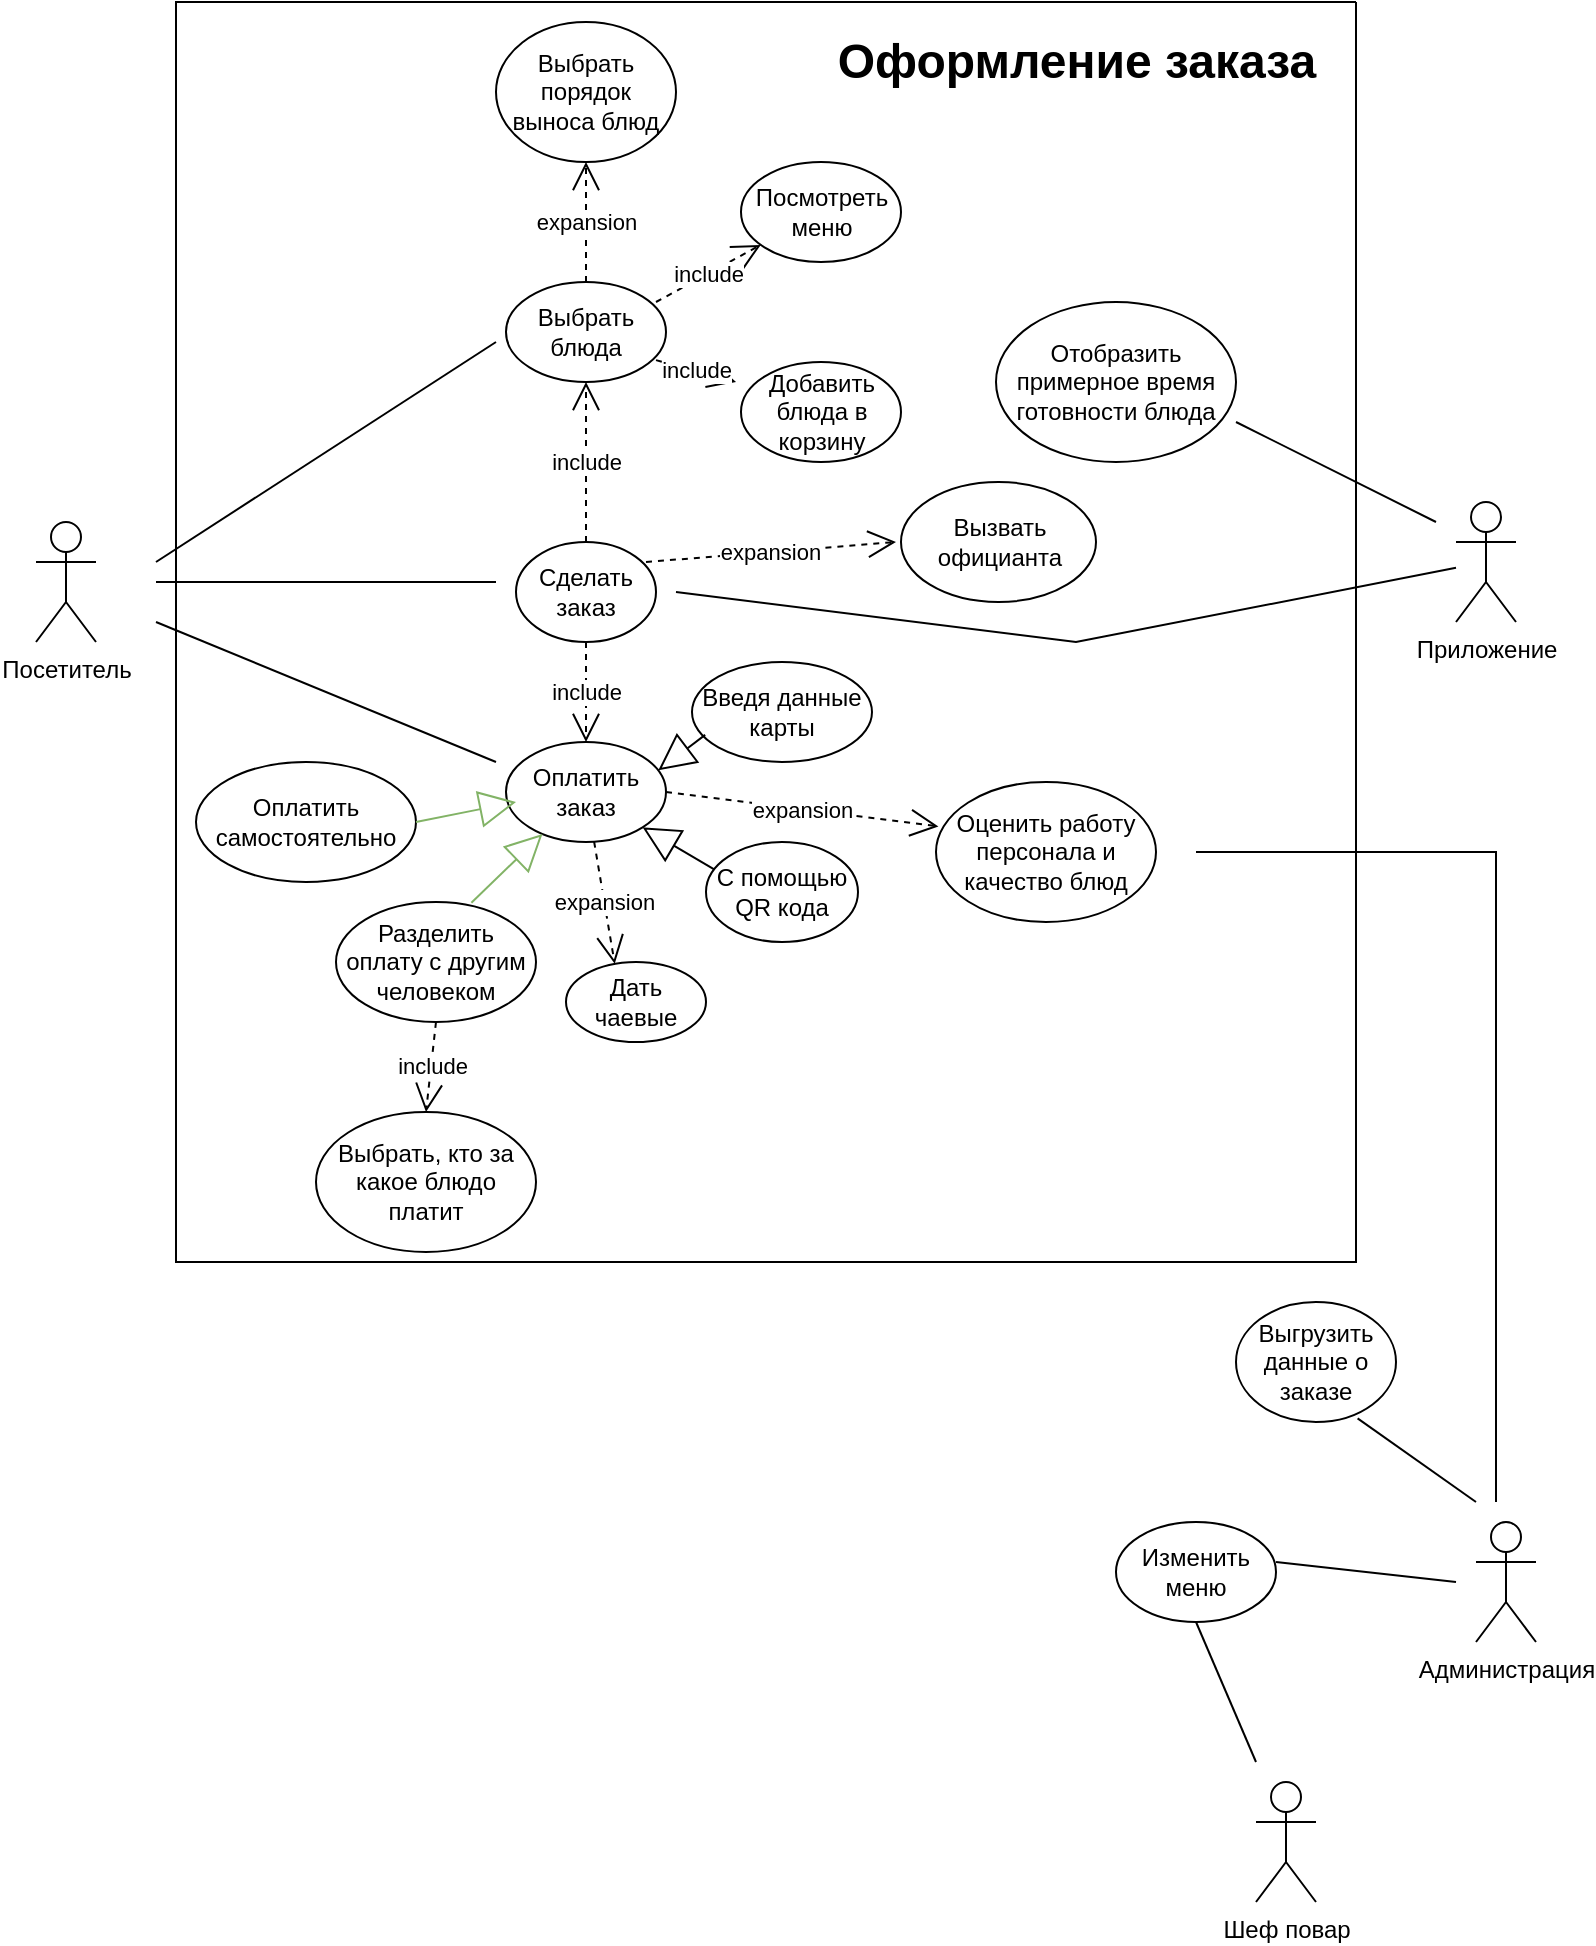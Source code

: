 <mxfile version="22.1.4" type="github">
  <diagram name="Страница — 1" id="_wg-HAumTphc_MLTgOe9">
    <mxGraphModel dx="1698" dy="1669" grid="1" gridSize="10" guides="1" tooltips="1" connect="1" arrows="1" fold="1" page="1" pageScale="1" pageWidth="827" pageHeight="1169" math="0" shadow="0">
      <root>
        <mxCell id="0" />
        <mxCell id="1" parent="0" />
        <mxCell id="yAIMxU-BZJVp4MeKPzY_-1" value="Посетитель" style="shape=umlActor;verticalLabelPosition=bottom;verticalAlign=top;html=1;" vertex="1" parent="1">
          <mxGeometry x="10" y="220" width="30" height="60" as="geometry" />
        </mxCell>
        <mxCell id="yAIMxU-BZJVp4MeKPzY_-7" value="Сделать заказ" style="ellipse;whiteSpace=wrap;html=1;" vertex="1" parent="1">
          <mxGeometry x="250" y="230" width="70" height="50" as="geometry" />
        </mxCell>
        <mxCell id="yAIMxU-BZJVp4MeKPzY_-10" value="" style="endArrow=none;html=1;rounded=0;" edge="1" parent="1">
          <mxGeometry width="50" height="50" relative="1" as="geometry">
            <mxPoint x="70" y="250" as="sourcePoint" />
            <mxPoint x="240" y="250" as="targetPoint" />
          </mxGeometry>
        </mxCell>
        <mxCell id="yAIMxU-BZJVp4MeKPzY_-11" value="Посмотреть меню" style="ellipse;whiteSpace=wrap;html=1;" vertex="1" parent="1">
          <mxGeometry x="362.5" y="40" width="80" height="50" as="geometry" />
        </mxCell>
        <mxCell id="yAIMxU-BZJVp4MeKPzY_-12" value="" style="endArrow=none;html=1;rounded=0;" edge="1" parent="1">
          <mxGeometry width="50" height="50" relative="1" as="geometry">
            <mxPoint x="70" y="240" as="sourcePoint" />
            <mxPoint x="240" y="130" as="targetPoint" />
          </mxGeometry>
        </mxCell>
        <mxCell id="yAIMxU-BZJVp4MeKPzY_-15" value="Выбрать блюда" style="ellipse;whiteSpace=wrap;html=1;" vertex="1" parent="1">
          <mxGeometry x="245" y="100" width="80" height="50" as="geometry" />
        </mxCell>
        <mxCell id="yAIMxU-BZJVp4MeKPzY_-16" value="Добавить блюда в корзину" style="ellipse;whiteSpace=wrap;html=1;" vertex="1" parent="1">
          <mxGeometry x="362.5" y="140" width="80" height="50" as="geometry" />
        </mxCell>
        <mxCell id="yAIMxU-BZJVp4MeKPzY_-17" value="Выбрать порядок выноса блюд" style="ellipse;whiteSpace=wrap;html=1;" vertex="1" parent="1">
          <mxGeometry x="240" y="-30" width="90" height="70" as="geometry" />
        </mxCell>
        <mxCell id="yAIMxU-BZJVp4MeKPzY_-18" value="Оплатить заказ" style="ellipse;whiteSpace=wrap;html=1;" vertex="1" parent="1">
          <mxGeometry x="245" y="330" width="80" height="50" as="geometry" />
        </mxCell>
        <mxCell id="yAIMxU-BZJVp4MeKPzY_-19" value="" style="endArrow=block;endSize=16;endFill=0;html=1;rounded=0;entryX=1;entryY=1;entryDx=0;entryDy=0;exitX=0.079;exitY=0.297;exitDx=0;exitDy=0;exitPerimeter=0;" edge="1" parent="1" source="yAIMxU-BZJVp4MeKPzY_-21" target="yAIMxU-BZJVp4MeKPzY_-18">
          <mxGeometry width="160" relative="1" as="geometry">
            <mxPoint x="340" y="390" as="sourcePoint" />
            <mxPoint x="410" y="380" as="targetPoint" />
          </mxGeometry>
        </mxCell>
        <mxCell id="yAIMxU-BZJVp4MeKPzY_-20" value="Введя данные карты" style="ellipse;whiteSpace=wrap;html=1;" vertex="1" parent="1">
          <mxGeometry x="338" y="290" width="90" height="50" as="geometry" />
        </mxCell>
        <mxCell id="yAIMxU-BZJVp4MeKPzY_-21" value="С помощью QR кода" style="ellipse;whiteSpace=wrap;html=1;" vertex="1" parent="1">
          <mxGeometry x="345" y="380" width="76" height="50" as="geometry" />
        </mxCell>
        <mxCell id="yAIMxU-BZJVp4MeKPzY_-24" value="" style="endArrow=block;endSize=16;endFill=0;html=1;rounded=0;entryX=0.952;entryY=0.283;entryDx=0;entryDy=0;exitX=0.073;exitY=0.729;exitDx=0;exitDy=0;exitPerimeter=0;entryPerimeter=0;" edge="1" parent="1" source="yAIMxU-BZJVp4MeKPzY_-20" target="yAIMxU-BZJVp4MeKPzY_-18">
          <mxGeometry width="160" relative="1" as="geometry">
            <mxPoint x="348" y="362" as="sourcePoint" />
            <mxPoint x="310" y="340" as="targetPoint" />
          </mxGeometry>
        </mxCell>
        <mxCell id="yAIMxU-BZJVp4MeKPzY_-26" value="Дать чаевые" style="ellipse;whiteSpace=wrap;html=1;" vertex="1" parent="1">
          <mxGeometry x="275" y="440" width="70" height="40" as="geometry" />
        </mxCell>
        <mxCell id="yAIMxU-BZJVp4MeKPzY_-27" value="Разделить оплату с другим человеком" style="ellipse;whiteSpace=wrap;html=1;" vertex="1" parent="1">
          <mxGeometry x="160" y="410" width="100" height="60" as="geometry" />
        </mxCell>
        <mxCell id="yAIMxU-BZJVp4MeKPzY_-28" value="Выбрать, кто за какое блюдо платит" style="ellipse;whiteSpace=wrap;html=1;" vertex="1" parent="1">
          <mxGeometry x="150" y="515" width="110" height="70" as="geometry" />
        </mxCell>
        <mxCell id="yAIMxU-BZJVp4MeKPzY_-30" value="Вызвать официанта" style="ellipse;whiteSpace=wrap;html=1;" vertex="1" parent="1">
          <mxGeometry x="442.5" y="200" width="97.5" height="60" as="geometry" />
        </mxCell>
        <mxCell id="yAIMxU-BZJVp4MeKPzY_-31" value="Оценить работу персонала и качество блюд" style="ellipse;whiteSpace=wrap;html=1;" vertex="1" parent="1">
          <mxGeometry x="460" y="350" width="110" height="70" as="geometry" />
        </mxCell>
        <mxCell id="yAIMxU-BZJVp4MeKPzY_-35" value="" style="verticalLabelPosition=bottom;verticalAlign=top;html=1;shape=mxgraph.basic.rect;fillColor2=none;strokeWidth=1;size=20;indent=5;opacity=0;" vertex="1" parent="1">
          <mxGeometry x="80" y="-10" width="120" height="60" as="geometry" />
        </mxCell>
        <mxCell id="yAIMxU-BZJVp4MeKPzY_-56" value="" style="endArrow=none;html=1;rounded=0;" edge="1" parent="1">
          <mxGeometry width="50" height="50" relative="1" as="geometry">
            <mxPoint x="70" y="270" as="sourcePoint" />
            <mxPoint x="240" y="340" as="targetPoint" />
          </mxGeometry>
        </mxCell>
        <mxCell id="yAIMxU-BZJVp4MeKPzY_-57" value="include" style="endArrow=open;endSize=12;dashed=1;html=1;rounded=0;exitX=0.5;exitY=1;exitDx=0;exitDy=0;" edge="1" parent="1" source="yAIMxU-BZJVp4MeKPzY_-7" target="yAIMxU-BZJVp4MeKPzY_-18">
          <mxGeometry width="160" relative="1" as="geometry">
            <mxPoint x="275" y="280" as="sourcePoint" />
            <mxPoint x="435" y="280" as="targetPoint" />
          </mxGeometry>
        </mxCell>
        <mxCell id="yAIMxU-BZJVp4MeKPzY_-59" value="include" style="endArrow=open;endSize=12;dashed=1;html=1;rounded=0;entryX=0.5;entryY=1;entryDx=0;entryDy=0;exitX=0.5;exitY=0;exitDx=0;exitDy=0;" edge="1" parent="1" source="yAIMxU-BZJVp4MeKPzY_-7" target="yAIMxU-BZJVp4MeKPzY_-15">
          <mxGeometry width="160" relative="1" as="geometry">
            <mxPoint x="230" y="220" as="sourcePoint" />
            <mxPoint x="390" y="220" as="targetPoint" />
          </mxGeometry>
        </mxCell>
        <mxCell id="yAIMxU-BZJVp4MeKPzY_-60" value="expansion" style="endArrow=open;endSize=12;dashed=1;html=1;rounded=0;entryX=0.5;entryY=1;entryDx=0;entryDy=0;exitX=0.5;exitY=0;exitDx=0;exitDy=0;" edge="1" parent="1" source="yAIMxU-BZJVp4MeKPzY_-15" target="yAIMxU-BZJVp4MeKPzY_-17">
          <mxGeometry width="160" relative="1" as="geometry">
            <mxPoint x="230" y="100" as="sourcePoint" />
            <mxPoint x="390" y="100" as="targetPoint" />
          </mxGeometry>
        </mxCell>
        <mxCell id="yAIMxU-BZJVp4MeKPzY_-61" value="include" style="endArrow=open;endSize=12;dashed=1;html=1;rounded=0;" edge="1" parent="1" target="yAIMxU-BZJVp4MeKPzY_-11">
          <mxGeometry width="160" relative="1" as="geometry">
            <mxPoint x="320" y="110" as="sourcePoint" />
            <mxPoint x="480" y="110" as="targetPoint" />
          </mxGeometry>
        </mxCell>
        <mxCell id="yAIMxU-BZJVp4MeKPzY_-62" value="include" style="endArrow=open;endSize=12;dashed=1;html=1;rounded=0;entryX=-0.031;entryY=0.2;entryDx=0;entryDy=0;entryPerimeter=0;" edge="1" parent="1" target="yAIMxU-BZJVp4MeKPzY_-16">
          <mxGeometry width="160" relative="1" as="geometry">
            <mxPoint x="320" y="139.05" as="sourcePoint" />
            <mxPoint x="480" y="139.05" as="targetPoint" />
          </mxGeometry>
        </mxCell>
        <mxCell id="yAIMxU-BZJVp4MeKPzY_-65" value="expansion" style="endArrow=open;endSize=12;dashed=1;html=1;rounded=0;entryX=0.011;entryY=0.317;entryDx=0;entryDy=0;exitX=1;exitY=0.5;exitDx=0;exitDy=0;entryPerimeter=0;" edge="1" parent="1" source="yAIMxU-BZJVp4MeKPzY_-18" target="yAIMxU-BZJVp4MeKPzY_-31">
          <mxGeometry width="160" relative="1" as="geometry">
            <mxPoint x="284.52" y="380" as="sourcePoint" />
            <mxPoint x="284.52" y="320" as="targetPoint" />
          </mxGeometry>
        </mxCell>
        <mxCell id="yAIMxU-BZJVp4MeKPzY_-66" value="expansion" style="endArrow=open;endSize=12;dashed=1;html=1;rounded=0;entryX=0.348;entryY=0.023;entryDx=0;entryDy=0;entryPerimeter=0;" edge="1" parent="1" source="yAIMxU-BZJVp4MeKPzY_-18" target="yAIMxU-BZJVp4MeKPzY_-26">
          <mxGeometry width="160" relative="1" as="geometry">
            <mxPoint x="325" y="140" as="sourcePoint" />
            <mxPoint x="325" y="80" as="targetPoint" />
          </mxGeometry>
        </mxCell>
        <mxCell id="yAIMxU-BZJVp4MeKPzY_-67" value="Оплатить самостоятельно" style="ellipse;whiteSpace=wrap;html=1;" vertex="1" parent="1">
          <mxGeometry x="90" y="340" width="110" height="60" as="geometry" />
        </mxCell>
        <mxCell id="yAIMxU-BZJVp4MeKPzY_-68" value="" style="endArrow=block;endSize=16;endFill=0;html=1;rounded=0;exitX=1;exitY=0.5;exitDx=0;exitDy=0;fillColor=#d5e8d4;strokeColor=#82b366;" edge="1" parent="1" source="yAIMxU-BZJVp4MeKPzY_-67">
          <mxGeometry width="160" relative="1" as="geometry">
            <mxPoint x="210" y="360" as="sourcePoint" />
            <mxPoint x="250" y="360" as="targetPoint" />
          </mxGeometry>
        </mxCell>
        <mxCell id="yAIMxU-BZJVp4MeKPzY_-69" value="" style="endArrow=block;endSize=16;endFill=0;html=1;rounded=0;exitX=0.677;exitY=0.007;exitDx=0;exitDy=0;exitPerimeter=0;fillColor=#d5e8d4;strokeColor=#82b366;" edge="1" parent="1" source="yAIMxU-BZJVp4MeKPzY_-27" target="yAIMxU-BZJVp4MeKPzY_-18">
          <mxGeometry width="160" relative="1" as="geometry">
            <mxPoint x="365" y="346" as="sourcePoint" />
            <mxPoint x="341" y="364" as="targetPoint" />
          </mxGeometry>
        </mxCell>
        <mxCell id="yAIMxU-BZJVp4MeKPzY_-71" value="include" style="endArrow=open;endSize=12;dashed=1;html=1;rounded=0;exitX=0.5;exitY=1;exitDx=0;exitDy=0;entryX=0.5;entryY=0;entryDx=0;entryDy=0;" edge="1" parent="1" source="yAIMxU-BZJVp4MeKPzY_-27" target="yAIMxU-BZJVp4MeKPzY_-28">
          <mxGeometry width="160" relative="1" as="geometry">
            <mxPoint x="295" y="290" as="sourcePoint" />
            <mxPoint x="295" y="340" as="targetPoint" />
          </mxGeometry>
        </mxCell>
        <mxCell id="yAIMxU-BZJVp4MeKPzY_-72" value="Приложение" style="shape=umlActor;verticalLabelPosition=bottom;verticalAlign=top;html=1;outlineConnect=0;" vertex="1" parent="1">
          <mxGeometry x="720" y="210" width="30" height="60" as="geometry" />
        </mxCell>
        <mxCell id="yAIMxU-BZJVp4MeKPzY_-74" value="" style="endArrow=none;html=1;rounded=0;" edge="1" parent="1" target="yAIMxU-BZJVp4MeKPzY_-72">
          <mxGeometry width="50" height="50" relative="1" as="geometry">
            <mxPoint x="330" y="255" as="sourcePoint" />
            <mxPoint x="330" y="250" as="targetPoint" />
            <Array as="points">
              <mxPoint x="530" y="280" />
            </Array>
          </mxGeometry>
        </mxCell>
        <mxCell id="yAIMxU-BZJVp4MeKPzY_-75" value="Администрация" style="shape=umlActor;verticalLabelPosition=bottom;verticalAlign=top;html=1;outlineConnect=0;" vertex="1" parent="1">
          <mxGeometry x="730" y="720" width="30" height="60" as="geometry" />
        </mxCell>
        <mxCell id="yAIMxU-BZJVp4MeKPzY_-76" value="Изменить меню" style="ellipse;whiteSpace=wrap;html=1;" vertex="1" parent="1">
          <mxGeometry x="550" y="720" width="80" height="50" as="geometry" />
        </mxCell>
        <mxCell id="yAIMxU-BZJVp4MeKPzY_-77" value="Шеф повар" style="shape=umlActor;verticalLabelPosition=bottom;verticalAlign=top;html=1;outlineConnect=0;" vertex="1" parent="1">
          <mxGeometry x="620" y="850" width="30" height="60" as="geometry" />
        </mxCell>
        <mxCell id="yAIMxU-BZJVp4MeKPzY_-78" value="Выгрузить данные о заказе" style="ellipse;whiteSpace=wrap;html=1;" vertex="1" parent="1">
          <mxGeometry x="610" y="610" width="80" height="60" as="geometry" />
        </mxCell>
        <mxCell id="yAIMxU-BZJVp4MeKPzY_-80" value="" style="endArrow=none;html=1;rounded=0;" edge="1" parent="1">
          <mxGeometry width="50" height="50" relative="1" as="geometry">
            <mxPoint x="630" y="740" as="sourcePoint" />
            <mxPoint x="720" y="750" as="targetPoint" />
          </mxGeometry>
        </mxCell>
        <mxCell id="yAIMxU-BZJVp4MeKPzY_-81" value="" style="endArrow=none;html=1;rounded=0;entryX=0.5;entryY=1;entryDx=0;entryDy=0;" edge="1" parent="1" target="yAIMxU-BZJVp4MeKPzY_-76">
          <mxGeometry width="50" height="50" relative="1" as="geometry">
            <mxPoint x="620" y="840" as="sourcePoint" />
            <mxPoint x="400" y="830" as="targetPoint" />
          </mxGeometry>
        </mxCell>
        <mxCell id="yAIMxU-BZJVp4MeKPzY_-82" value="" style="endArrow=none;html=1;rounded=0;exitX=0.76;exitY=0.97;exitDx=0;exitDy=0;exitPerimeter=0;" edge="1" parent="1" source="yAIMxU-BZJVp4MeKPzY_-78">
          <mxGeometry width="50" height="50" relative="1" as="geometry">
            <mxPoint x="350" y="760" as="sourcePoint" />
            <mxPoint x="730" y="710" as="targetPoint" />
          </mxGeometry>
        </mxCell>
        <mxCell id="yAIMxU-BZJVp4MeKPzY_-83" value="" style="endArrow=none;html=1;rounded=0;" edge="1" parent="1">
          <mxGeometry width="50" height="50" relative="1" as="geometry">
            <mxPoint x="740" y="710" as="sourcePoint" />
            <mxPoint x="590" y="385" as="targetPoint" />
            <Array as="points">
              <mxPoint x="740" y="385" />
            </Array>
          </mxGeometry>
        </mxCell>
        <mxCell id="yAIMxU-BZJVp4MeKPzY_-85" value="expansion" style="endArrow=open;endSize=12;dashed=1;html=1;rounded=0;" edge="1" parent="1">
          <mxGeometry width="160" relative="1" as="geometry">
            <mxPoint x="315" y="240" as="sourcePoint" />
            <mxPoint x="440" y="230" as="targetPoint" />
          </mxGeometry>
        </mxCell>
        <mxCell id="yAIMxU-BZJVp4MeKPzY_-86" value="Отобразить примерное время готовности блюда" style="ellipse;whiteSpace=wrap;html=1;" vertex="1" parent="1">
          <mxGeometry x="490" y="110" width="120" height="80" as="geometry" />
        </mxCell>
        <mxCell id="yAIMxU-BZJVp4MeKPzY_-87" value="" style="endArrow=none;html=1;rounded=0;exitX=1;exitY=0.75;exitDx=0;exitDy=0;exitPerimeter=0;" edge="1" parent="1" source="yAIMxU-BZJVp4MeKPzY_-86">
          <mxGeometry width="50" height="50" relative="1" as="geometry">
            <mxPoint x="440" y="170" as="sourcePoint" />
            <mxPoint x="710" y="220" as="targetPoint" />
          </mxGeometry>
        </mxCell>
        <mxCell id="yAIMxU-BZJVp4MeKPzY_-90" value="" style="endArrow=none;html=1;rounded=0;" edge="1" parent="1">
          <mxGeometry width="50" height="50" relative="1" as="geometry">
            <mxPoint x="670" y="-40" as="sourcePoint" />
            <mxPoint x="670" y="-40" as="targetPoint" />
            <Array as="points">
              <mxPoint x="80" y="-40" />
              <mxPoint x="80" y="590" />
              <mxPoint x="670" y="590" />
            </Array>
          </mxGeometry>
        </mxCell>
        <mxCell id="yAIMxU-BZJVp4MeKPzY_-96" value="Оформление заказа" style="text;strokeColor=none;fillColor=none;html=1;fontSize=24;fontStyle=1;verticalAlign=middle;align=center;" vertex="1" parent="1">
          <mxGeometry x="480" y="-30" width="100" height="40" as="geometry" />
        </mxCell>
      </root>
    </mxGraphModel>
  </diagram>
</mxfile>
